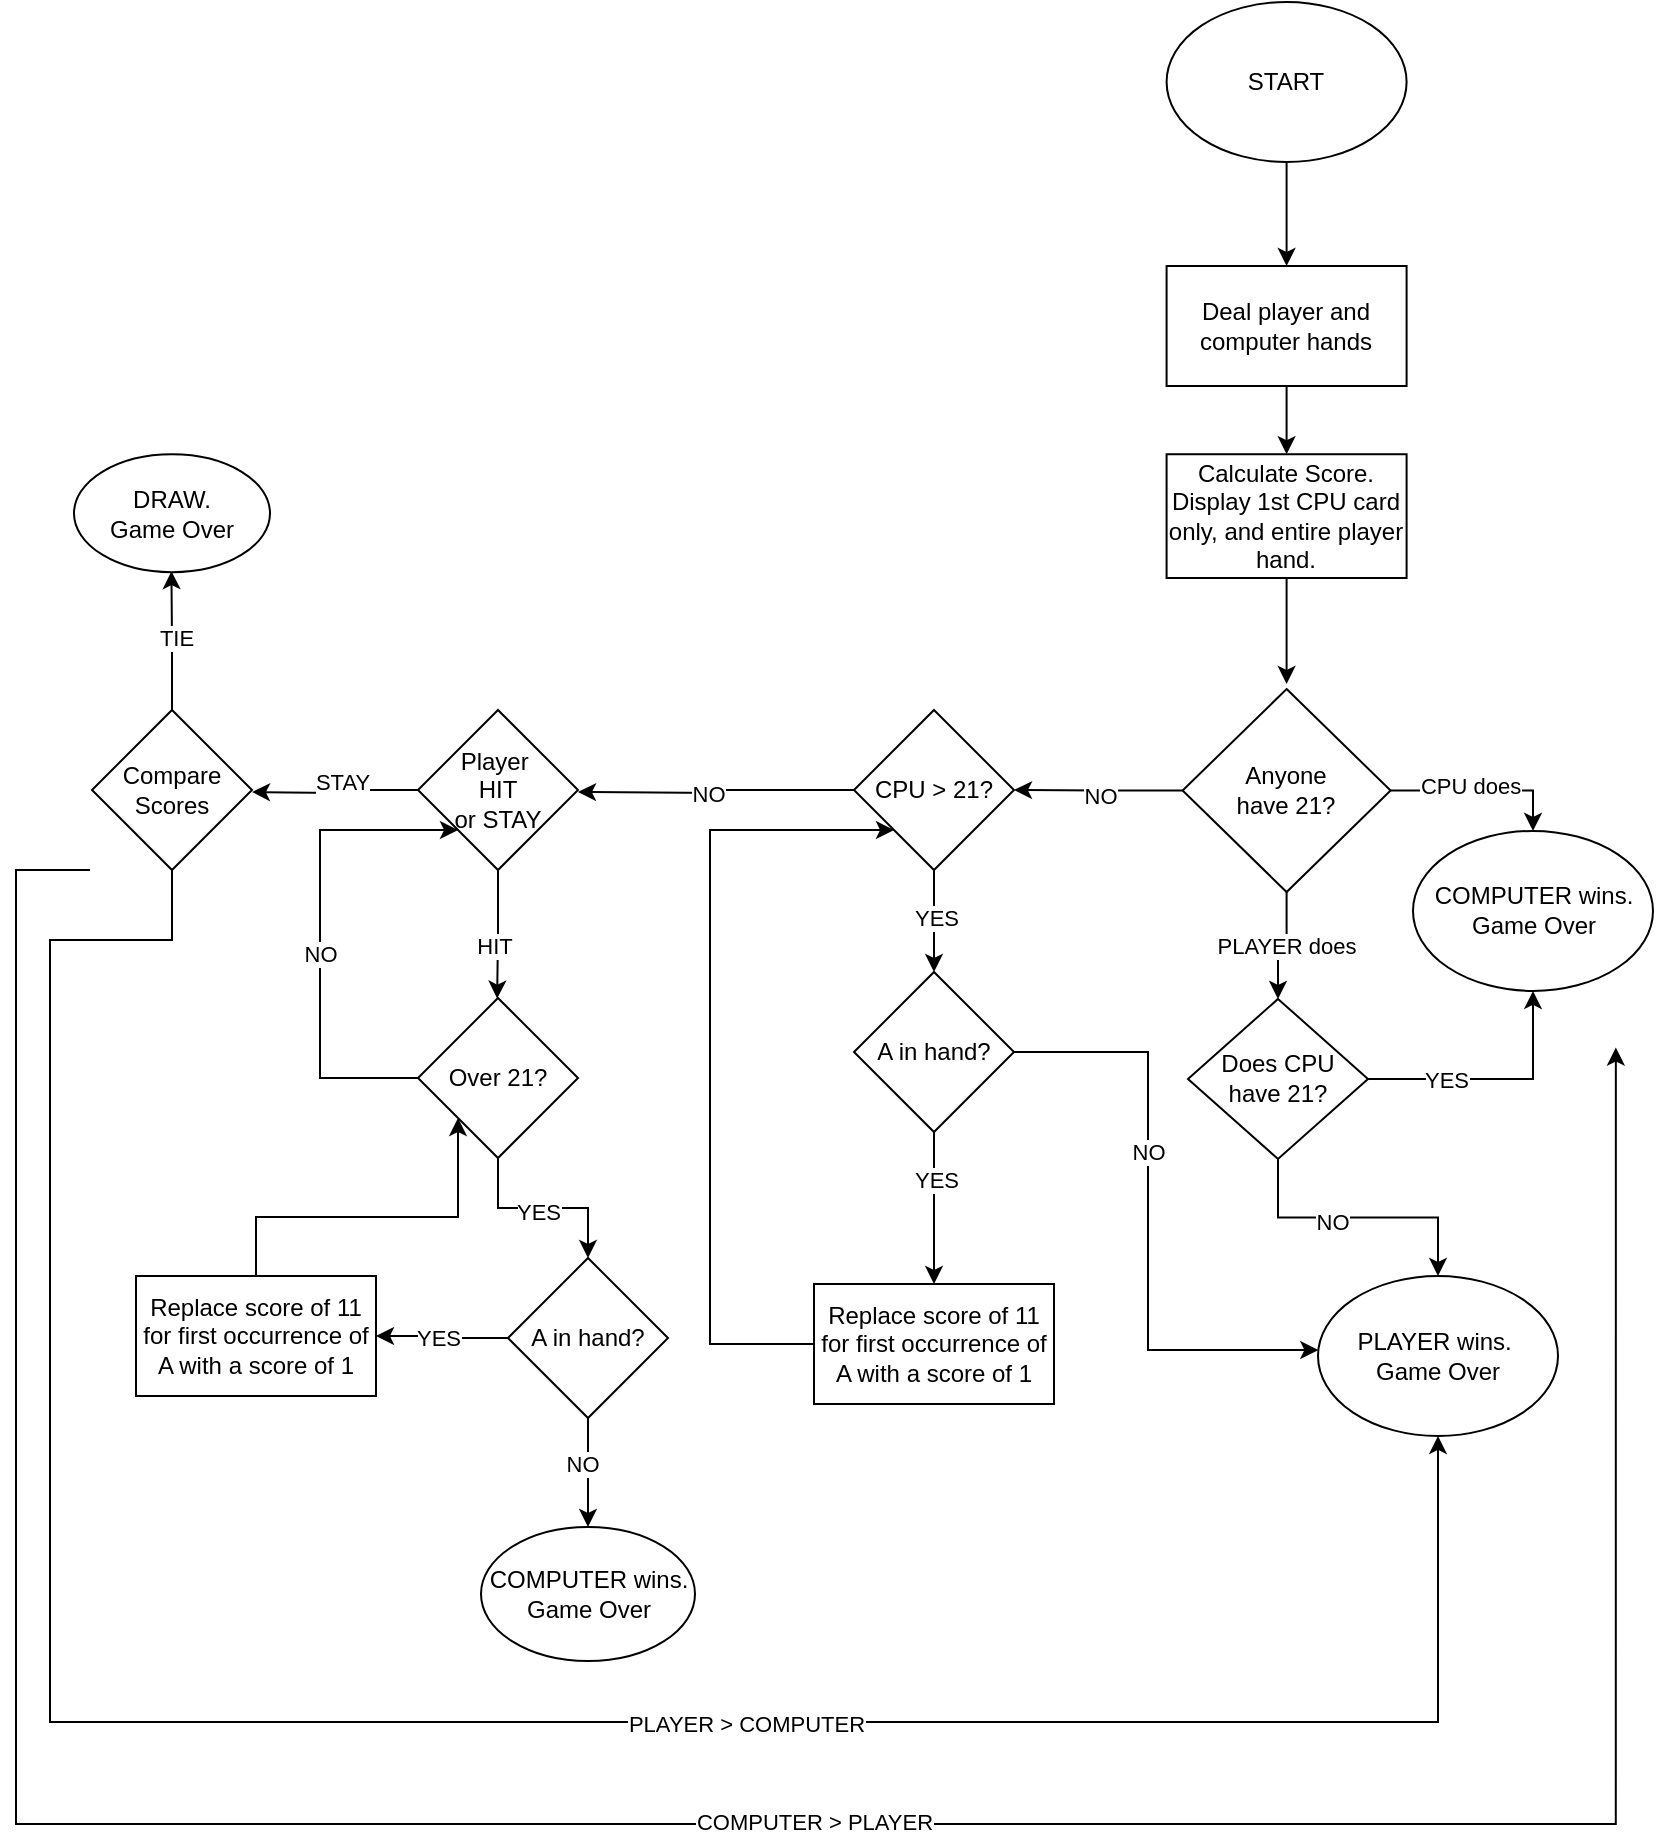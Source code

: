 <mxfile version="24.7.12">
  <diagram id="C5RBs43oDa-KdzZeNtuy" name="Page-1">
    <mxGraphModel dx="1042" dy="533" grid="0" gridSize="10" guides="1" tooltips="1" connect="1" arrows="1" fold="1" page="1" pageScale="1" pageWidth="827" pageHeight="1169" math="0" shadow="0">
      <root>
        <mxCell id="WIyWlLk6GJQsqaUBKTNV-0" />
        <mxCell id="WIyWlLk6GJQsqaUBKTNV-1" parent="WIyWlLk6GJQsqaUBKTNV-0" />
        <mxCell id="bs4N1lReRb0SAH0gP7Xs-4" style="edgeStyle=orthogonalEdgeStyle;rounded=0;orthogonalLoop=1;jettySize=auto;html=1;exitX=0.5;exitY=1;exitDx=0;exitDy=0;entryX=0.5;entryY=0;entryDx=0;entryDy=0;" parent="WIyWlLk6GJQsqaUBKTNV-1" source="bs4N1lReRb0SAH0gP7Xs-0" target="bs4N1lReRb0SAH0gP7Xs-2" edge="1">
          <mxGeometry relative="1" as="geometry" />
        </mxCell>
        <mxCell id="bs4N1lReRb0SAH0gP7Xs-0" value="START" style="ellipse;whiteSpace=wrap;html=1;" parent="WIyWlLk6GJQsqaUBKTNV-1" vertex="1">
          <mxGeometry x="1408.3" y="9" width="120" height="80" as="geometry" />
        </mxCell>
        <mxCell id="bs4N1lReRb0SAH0gP7Xs-1" style="edgeStyle=orthogonalEdgeStyle;rounded=0;orthogonalLoop=1;jettySize=auto;html=1;" parent="WIyWlLk6GJQsqaUBKTNV-1" source="bs4N1lReRb0SAH0gP7Xs-2" target="bs4N1lReRb0SAH0gP7Xs-3" edge="1">
          <mxGeometry relative="1" as="geometry">
            <mxPoint x="1468.3" y="265.117" as="targetPoint" />
          </mxGeometry>
        </mxCell>
        <mxCell id="bs4N1lReRb0SAH0gP7Xs-2" value="Deal player and computer hands" style="rounded=0;whiteSpace=wrap;html=1;" parent="WIyWlLk6GJQsqaUBKTNV-1" vertex="1">
          <mxGeometry x="1408.3" y="140.999" width="120" height="60" as="geometry" />
        </mxCell>
        <mxCell id="bs4N1lReRb0SAH0gP7Xs-3" value="Calculate Score. Display 1st CPU card only, and entire player hand." style="rounded=0;whiteSpace=wrap;html=1;" parent="WIyWlLk6GJQsqaUBKTNV-1" vertex="1">
          <mxGeometry x="1408.3" y="235.12" width="120" height="61.88" as="geometry" />
        </mxCell>
        <mxCell id="bs4N1lReRb0SAH0gP7Xs-5" style="edgeStyle=orthogonalEdgeStyle;rounded=0;orthogonalLoop=1;jettySize=auto;html=1;exitX=1;exitY=0.5;exitDx=0;exitDy=0;entryX=0.5;entryY=0;entryDx=0;entryDy=0;" parent="WIyWlLk6GJQsqaUBKTNV-1" source="bs4N1lReRb0SAH0gP7Xs-10" target="bs4N1lReRb0SAH0gP7Xs-11" edge="1">
          <mxGeometry relative="1" as="geometry">
            <mxPoint x="1636.765" y="394.058" as="targetPoint" />
          </mxGeometry>
        </mxCell>
        <mxCell id="bs4N1lReRb0SAH0gP7Xs-6" value="CPU does" style="edgeLabel;html=1;align=center;verticalAlign=middle;resizable=0;points=[];" parent="bs4N1lReRb0SAH0gP7Xs-5" vertex="1" connectable="0">
          <mxGeometry x="-0.141" y="3" relative="1" as="geometry">
            <mxPoint as="offset" />
          </mxGeometry>
        </mxCell>
        <mxCell id="bs4N1lReRb0SAH0gP7Xs-8" style="edgeStyle=orthogonalEdgeStyle;rounded=0;orthogonalLoop=1;jettySize=auto;html=1;entryX=0.5;entryY=0;entryDx=0;entryDy=0;" parent="WIyWlLk6GJQsqaUBKTNV-1" source="bs4N1lReRb0SAH0gP7Xs-10" target="bs4N1lReRb0SAH0gP7Xs-16" edge="1">
          <mxGeometry relative="1" as="geometry" />
        </mxCell>
        <mxCell id="bs4N1lReRb0SAH0gP7Xs-9" value="PLAYER does" style="edgeLabel;html=1;align=center;verticalAlign=middle;resizable=0;points=[];" parent="bs4N1lReRb0SAH0gP7Xs-8" vertex="1" connectable="0">
          <mxGeometry x="-0.06" y="1" relative="1" as="geometry">
            <mxPoint y="-1" as="offset" />
          </mxGeometry>
        </mxCell>
        <mxCell id="bs4N1lReRb0SAH0gP7Xs-20" style="edgeStyle=orthogonalEdgeStyle;rounded=0;orthogonalLoop=1;jettySize=auto;html=1;" parent="WIyWlLk6GJQsqaUBKTNV-1" source="bs4N1lReRb0SAH0gP7Xs-10" edge="1">
          <mxGeometry relative="1" as="geometry">
            <mxPoint x="1332" y="403" as="targetPoint" />
          </mxGeometry>
        </mxCell>
        <mxCell id="bs4N1lReRb0SAH0gP7Xs-21" value="NO" style="edgeLabel;html=1;align=center;verticalAlign=middle;resizable=0;points=[];" parent="bs4N1lReRb0SAH0gP7Xs-20" vertex="1" connectable="0">
          <mxGeometry x="0.021" y="2" relative="1" as="geometry">
            <mxPoint x="1" as="offset" />
          </mxGeometry>
        </mxCell>
        <mxCell id="bs4N1lReRb0SAH0gP7Xs-10" value="&lt;div&gt;Anyone&lt;/div&gt;&lt;div&gt;have 21?&lt;/div&gt;" style="rhombus;whiteSpace=wrap;html=1;" parent="WIyWlLk6GJQsqaUBKTNV-1" vertex="1">
          <mxGeometry x="1416.3" y="352.53" width="104" height="101.47" as="geometry" />
        </mxCell>
        <mxCell id="bs4N1lReRb0SAH0gP7Xs-11" value="COMPUTER wins.&lt;div&gt;Game Over&lt;/div&gt;" style="ellipse;whiteSpace=wrap;html=1;" parent="WIyWlLk6GJQsqaUBKTNV-1" vertex="1">
          <mxGeometry x="1531.5" y="423.47" width="120" height="80" as="geometry" />
        </mxCell>
        <mxCell id="bs4N1lReRb0SAH0gP7Xs-12" style="edgeStyle=orthogonalEdgeStyle;rounded=0;orthogonalLoop=1;jettySize=auto;html=1;entryX=0.5;entryY=1;entryDx=0;entryDy=0;" parent="WIyWlLk6GJQsqaUBKTNV-1" source="bs4N1lReRb0SAH0gP7Xs-16" target="bs4N1lReRb0SAH0gP7Xs-11" edge="1">
          <mxGeometry relative="1" as="geometry" />
        </mxCell>
        <mxCell id="bs4N1lReRb0SAH0gP7Xs-13" value="YES" style="edgeLabel;html=1;align=center;verticalAlign=middle;resizable=0;points=[];" parent="bs4N1lReRb0SAH0gP7Xs-12" vertex="1" connectable="0">
          <mxGeometry x="-0.386" relative="1" as="geometry">
            <mxPoint as="offset" />
          </mxGeometry>
        </mxCell>
        <mxCell id="bs4N1lReRb0SAH0gP7Xs-14" style="edgeStyle=orthogonalEdgeStyle;rounded=0;orthogonalLoop=1;jettySize=auto;html=1;exitX=0.5;exitY=1;exitDx=0;exitDy=0;" parent="WIyWlLk6GJQsqaUBKTNV-1" source="bs4N1lReRb0SAH0gP7Xs-16" target="bs4N1lReRb0SAH0gP7Xs-17" edge="1">
          <mxGeometry relative="1" as="geometry">
            <mxPoint x="1464.529" y="654.999" as="targetPoint" />
          </mxGeometry>
        </mxCell>
        <mxCell id="bs4N1lReRb0SAH0gP7Xs-15" value="NO" style="edgeLabel;html=1;align=center;verticalAlign=middle;resizable=0;points=[];" parent="bs4N1lReRb0SAH0gP7Xs-14" vertex="1" connectable="0">
          <mxGeometry x="-0.187" y="-2" relative="1" as="geometry">
            <mxPoint as="offset" />
          </mxGeometry>
        </mxCell>
        <mxCell id="bs4N1lReRb0SAH0gP7Xs-16" value="Does CPU&lt;div&gt;have 21?&lt;/div&gt;" style="rhombus;whiteSpace=wrap;html=1;" parent="WIyWlLk6GJQsqaUBKTNV-1" vertex="1">
          <mxGeometry x="1419" y="507.47" width="90" height="80" as="geometry" />
        </mxCell>
        <mxCell id="bs4N1lReRb0SAH0gP7Xs-17" value="PLAYER wins.&amp;nbsp;&lt;br&gt;Game Over" style="ellipse;whiteSpace=wrap;html=1;" parent="WIyWlLk6GJQsqaUBKTNV-1" vertex="1">
          <mxGeometry x="1483.999" y="645.999" width="120" height="80" as="geometry" />
        </mxCell>
        <mxCell id="bs4N1lReRb0SAH0gP7Xs-18" style="edgeStyle=orthogonalEdgeStyle;rounded=0;orthogonalLoop=1;jettySize=auto;html=1;" parent="WIyWlLk6GJQsqaUBKTNV-1" source="bs4N1lReRb0SAH0gP7Xs-3" edge="1">
          <mxGeometry relative="1" as="geometry">
            <mxPoint x="1468.3" y="350" as="targetPoint" />
          </mxGeometry>
        </mxCell>
        <mxCell id="bs4N1lReRb0SAH0gP7Xs-25" style="edgeStyle=orthogonalEdgeStyle;rounded=0;orthogonalLoop=1;jettySize=auto;html=1;entryX=0.5;entryY=0;entryDx=0;entryDy=0;" parent="WIyWlLk6GJQsqaUBKTNV-1" source="bs4N1lReRb0SAH0gP7Xs-22" target="bs4N1lReRb0SAH0gP7Xs-24" edge="1">
          <mxGeometry relative="1" as="geometry" />
        </mxCell>
        <mxCell id="bs4N1lReRb0SAH0gP7Xs-32" value="YES" style="edgeLabel;html=1;align=center;verticalAlign=middle;resizable=0;points=[];" parent="bs4N1lReRb0SAH0gP7Xs-25" vertex="1" connectable="0">
          <mxGeometry x="-0.053" y="1" relative="1" as="geometry">
            <mxPoint as="offset" />
          </mxGeometry>
        </mxCell>
        <mxCell id="bs4N1lReRb0SAH0gP7Xs-33" style="edgeStyle=orthogonalEdgeStyle;rounded=0;orthogonalLoop=1;jettySize=auto;html=1;exitX=0;exitY=0.5;exitDx=0;exitDy=0;" parent="WIyWlLk6GJQsqaUBKTNV-1" source="bs4N1lReRb0SAH0gP7Xs-22" edge="1">
          <mxGeometry relative="1" as="geometry">
            <mxPoint x="1114" y="404" as="targetPoint" />
          </mxGeometry>
        </mxCell>
        <mxCell id="bs4N1lReRb0SAH0gP7Xs-34" value="NO" style="edgeLabel;html=1;align=center;verticalAlign=middle;resizable=0;points=[];" parent="bs4N1lReRb0SAH0gP7Xs-33" vertex="1" connectable="0">
          <mxGeometry x="0.058" relative="1" as="geometry">
            <mxPoint x="-1" as="offset" />
          </mxGeometry>
        </mxCell>
        <mxCell id="bs4N1lReRb0SAH0gP7Xs-22" value="CPU &amp;gt; 21?" style="rhombus;whiteSpace=wrap;html=1;" parent="WIyWlLk6GJQsqaUBKTNV-1" vertex="1">
          <mxGeometry x="1252" y="363" width="80" height="80" as="geometry" />
        </mxCell>
        <mxCell id="bs4N1lReRb0SAH0gP7Xs-27" style="edgeStyle=orthogonalEdgeStyle;rounded=0;orthogonalLoop=1;jettySize=auto;html=1;" parent="WIyWlLk6GJQsqaUBKTNV-1" source="bs4N1lReRb0SAH0gP7Xs-24" target="bs4N1lReRb0SAH0gP7Xs-17" edge="1">
          <mxGeometry relative="1" as="geometry">
            <Array as="points">
              <mxPoint x="1399" y="534" />
              <mxPoint x="1399" y="683" />
            </Array>
          </mxGeometry>
        </mxCell>
        <mxCell id="bs4N1lReRb0SAH0gP7Xs-28" value="NO" style="edgeLabel;html=1;align=center;verticalAlign=middle;resizable=0;points=[];" parent="bs4N1lReRb0SAH0gP7Xs-27" vertex="1" connectable="0">
          <mxGeometry x="-0.231" relative="1" as="geometry">
            <mxPoint y="1" as="offset" />
          </mxGeometry>
        </mxCell>
        <mxCell id="bs4N1lReRb0SAH0gP7Xs-29" style="edgeStyle=orthogonalEdgeStyle;rounded=0;orthogonalLoop=1;jettySize=auto;html=1;exitX=0.5;exitY=1;exitDx=0;exitDy=0;entryX=0.5;entryY=0;entryDx=0;entryDy=0;" parent="WIyWlLk6GJQsqaUBKTNV-1" source="bs4N1lReRb0SAH0gP7Xs-24" target="bs4N1lReRb0SAH0gP7Xs-30" edge="1">
          <mxGeometry relative="1" as="geometry">
            <mxPoint x="1291.429" y="625.429" as="targetPoint" />
          </mxGeometry>
        </mxCell>
        <mxCell id="bs4N1lReRb0SAH0gP7Xs-31" value="YES" style="edgeLabel;html=1;align=center;verticalAlign=middle;resizable=0;points=[];" parent="bs4N1lReRb0SAH0gP7Xs-29" vertex="1" connectable="0">
          <mxGeometry x="-0.38" y="1" relative="1" as="geometry">
            <mxPoint as="offset" />
          </mxGeometry>
        </mxCell>
        <mxCell id="bs4N1lReRb0SAH0gP7Xs-24" value="A in hand?" style="rhombus;whiteSpace=wrap;html=1;" parent="WIyWlLk6GJQsqaUBKTNV-1" vertex="1">
          <mxGeometry x="1252" y="494" width="80" height="80" as="geometry" />
        </mxCell>
        <mxCell id="bs4N1lReRb0SAH0gP7Xs-35" style="edgeStyle=orthogonalEdgeStyle;rounded=0;orthogonalLoop=1;jettySize=auto;html=1;exitX=0;exitY=0.5;exitDx=0;exitDy=0;entryX=0;entryY=1;entryDx=0;entryDy=0;" parent="WIyWlLk6GJQsqaUBKTNV-1" source="bs4N1lReRb0SAH0gP7Xs-30" target="bs4N1lReRb0SAH0gP7Xs-22" edge="1">
          <mxGeometry relative="1" as="geometry">
            <Array as="points">
              <mxPoint x="1180" y="680" />
              <mxPoint x="1180" y="423" />
            </Array>
          </mxGeometry>
        </mxCell>
        <mxCell id="bs4N1lReRb0SAH0gP7Xs-30" value="Replace score of 11 for first occurrence of A with a score of 1" style="rounded=0;whiteSpace=wrap;html=1;" parent="WIyWlLk6GJQsqaUBKTNV-1" vertex="1">
          <mxGeometry x="1232" y="650" width="120" height="60" as="geometry" />
        </mxCell>
        <mxCell id="bs4N1lReRb0SAH0gP7Xs-38" style="edgeStyle=orthogonalEdgeStyle;rounded=0;orthogonalLoop=1;jettySize=auto;html=1;exitX=0;exitY=0.5;exitDx=0;exitDy=0;" parent="WIyWlLk6GJQsqaUBKTNV-1" source="bs4N1lReRb0SAH0gP7Xs-36" edge="1">
          <mxGeometry relative="1" as="geometry">
            <mxPoint x="951" y="404" as="targetPoint" />
          </mxGeometry>
        </mxCell>
        <mxCell id="bs4N1lReRb0SAH0gP7Xs-39" value="STAY" style="edgeLabel;html=1;align=center;verticalAlign=middle;resizable=0;points=[];" parent="bs4N1lReRb0SAH0gP7Xs-38" vertex="1" connectable="0">
          <mxGeometry x="-0.045" y="-2" relative="1" as="geometry">
            <mxPoint x="2" y="-2" as="offset" />
          </mxGeometry>
        </mxCell>
        <mxCell id="bs4N1lReRb0SAH0gP7Xs-50" style="edgeStyle=orthogonalEdgeStyle;rounded=0;orthogonalLoop=1;jettySize=auto;html=1;exitX=0.5;exitY=1;exitDx=0;exitDy=0;" parent="WIyWlLk6GJQsqaUBKTNV-1" source="bs4N1lReRb0SAH0gP7Xs-36" edge="1">
          <mxGeometry relative="1" as="geometry">
            <mxPoint x="1073.571" y="507.286" as="targetPoint" />
          </mxGeometry>
        </mxCell>
        <mxCell id="bs4N1lReRb0SAH0gP7Xs-51" value="HIT" style="edgeLabel;html=1;align=center;verticalAlign=middle;resizable=0;points=[];" parent="bs4N1lReRb0SAH0gP7Xs-50" vertex="1" connectable="0">
          <mxGeometry x="0.167" y="-2" relative="1" as="geometry">
            <mxPoint as="offset" />
          </mxGeometry>
        </mxCell>
        <mxCell id="bs4N1lReRb0SAH0gP7Xs-36" value="Player&amp;nbsp;&lt;div&gt;HIT&lt;div&gt;or STAY&lt;/div&gt;&lt;/div&gt;" style="rhombus;whiteSpace=wrap;html=1;" parent="WIyWlLk6GJQsqaUBKTNV-1" vertex="1">
          <mxGeometry x="1034" y="363" width="80" height="80" as="geometry" />
        </mxCell>
        <mxCell id="bs4N1lReRb0SAH0gP7Xs-43" style="edgeStyle=orthogonalEdgeStyle;rounded=0;orthogonalLoop=1;jettySize=auto;html=1;entryX=0.5;entryY=1;entryDx=0;entryDy=0;" parent="WIyWlLk6GJQsqaUBKTNV-1" source="bs4N1lReRb0SAH0gP7Xs-40" target="bs4N1lReRb0SAH0gP7Xs-17" edge="1">
          <mxGeometry relative="1" as="geometry">
            <Array as="points">
              <mxPoint x="911" y="478" />
              <mxPoint x="850" y="478" />
              <mxPoint x="850" y="869" />
              <mxPoint x="1544" y="869" />
            </Array>
          </mxGeometry>
        </mxCell>
        <mxCell id="bs4N1lReRb0SAH0gP7Xs-44" value="PLAYER &amp;gt; COMPUTER" style="edgeLabel;html=1;align=center;verticalAlign=middle;resizable=0;points=[];" parent="bs4N1lReRb0SAH0gP7Xs-43" vertex="1" connectable="0">
          <mxGeometry x="0.261" y="-1" relative="1" as="geometry">
            <mxPoint as="offset" />
          </mxGeometry>
        </mxCell>
        <mxCell id="bs4N1lReRb0SAH0gP7Xs-45" style="edgeStyle=orthogonalEdgeStyle;rounded=0;orthogonalLoop=1;jettySize=auto;html=1;entryX=1;entryY=1;entryDx=0;entryDy=0;" parent="WIyWlLk6GJQsqaUBKTNV-1" edge="1">
          <mxGeometry relative="1" as="geometry">
            <Array as="points">
              <mxPoint x="833" y="443" />
              <mxPoint x="833" y="920" />
              <mxPoint x="1633" y="920" />
            </Array>
            <mxPoint x="870" y="443" as="sourcePoint" />
            <mxPoint x="1632.926" y="531.754" as="targetPoint" />
          </mxGeometry>
        </mxCell>
        <mxCell id="bs4N1lReRb0SAH0gP7Xs-46" value="COMPUTER &amp;gt; PLAYER" style="edgeLabel;html=1;align=center;verticalAlign=middle;resizable=0;points=[];" parent="bs4N1lReRb0SAH0gP7Xs-45" vertex="1" connectable="0">
          <mxGeometry x="0.072" y="1" relative="1" as="geometry">
            <mxPoint as="offset" />
          </mxGeometry>
        </mxCell>
        <mxCell id="bs4N1lReRb0SAH0gP7Xs-47" style="edgeStyle=orthogonalEdgeStyle;rounded=0;orthogonalLoop=1;jettySize=auto;html=1;exitX=0.5;exitY=0;exitDx=0;exitDy=0;" parent="WIyWlLk6GJQsqaUBKTNV-1" source="bs4N1lReRb0SAH0gP7Xs-40" edge="1">
          <mxGeometry relative="1" as="geometry">
            <mxPoint x="910.714" y="293.571" as="targetPoint" />
          </mxGeometry>
        </mxCell>
        <mxCell id="bs4N1lReRb0SAH0gP7Xs-48" value="TIE" style="edgeLabel;html=1;align=center;verticalAlign=middle;resizable=0;points=[];" parent="bs4N1lReRb0SAH0gP7Xs-47" vertex="1" connectable="0">
          <mxGeometry x="-0.023" y="5" relative="1" as="geometry">
            <mxPoint x="2" y="3" as="offset" />
          </mxGeometry>
        </mxCell>
        <mxCell id="bs4N1lReRb0SAH0gP7Xs-40" value="Compare&lt;div&gt;Scores&lt;/div&gt;" style="rhombus;whiteSpace=wrap;html=1;" parent="WIyWlLk6GJQsqaUBKTNV-1" vertex="1">
          <mxGeometry x="871" y="363" width="80" height="80" as="geometry" />
        </mxCell>
        <mxCell id="bs4N1lReRb0SAH0gP7Xs-49" value="DRAW.&lt;br&gt;Game Over" style="ellipse;whiteSpace=wrap;html=1;" parent="WIyWlLk6GJQsqaUBKTNV-1" vertex="1">
          <mxGeometry x="862" y="235.12" width="98" height="59" as="geometry" />
        </mxCell>
        <mxCell id="bs4N1lReRb0SAH0gP7Xs-54" style="edgeStyle=orthogonalEdgeStyle;rounded=0;orthogonalLoop=1;jettySize=auto;html=1;entryX=0;entryY=1;entryDx=0;entryDy=0;" parent="WIyWlLk6GJQsqaUBKTNV-1" source="bs4N1lReRb0SAH0gP7Xs-53" target="bs4N1lReRb0SAH0gP7Xs-36" edge="1">
          <mxGeometry relative="1" as="geometry">
            <Array as="points">
              <mxPoint x="985" y="547" />
              <mxPoint x="985" y="423" />
            </Array>
          </mxGeometry>
        </mxCell>
        <mxCell id="bs4N1lReRb0SAH0gP7Xs-55" value="NO" style="edgeLabel;html=1;align=center;verticalAlign=middle;resizable=0;points=[];" parent="bs4N1lReRb0SAH0gP7Xs-54" vertex="1" connectable="0">
          <mxGeometry x="-0.08" relative="1" as="geometry">
            <mxPoint as="offset" />
          </mxGeometry>
        </mxCell>
        <mxCell id="bs4N1lReRb0SAH0gP7Xs-56" style="edgeStyle=orthogonalEdgeStyle;rounded=0;orthogonalLoop=1;jettySize=auto;html=1;exitX=0.5;exitY=1;exitDx=0;exitDy=0;" parent="WIyWlLk6GJQsqaUBKTNV-1" source="bs4N1lReRb0SAH0gP7Xs-53" target="bs4N1lReRb0SAH0gP7Xs-58" edge="1">
          <mxGeometry relative="1" as="geometry">
            <mxPoint x="1073.571" y="645.572" as="targetPoint" />
          </mxGeometry>
        </mxCell>
        <mxCell id="bs4N1lReRb0SAH0gP7Xs-57" value="YES" style="edgeLabel;html=1;align=center;verticalAlign=middle;resizable=0;points=[];" parent="bs4N1lReRb0SAH0gP7Xs-56" vertex="1" connectable="0">
          <mxGeometry x="-0.056" y="-1" relative="1" as="geometry">
            <mxPoint y="1" as="offset" />
          </mxGeometry>
        </mxCell>
        <mxCell id="bs4N1lReRb0SAH0gP7Xs-53" value="Over 21?" style="rhombus;whiteSpace=wrap;html=1;" parent="WIyWlLk6GJQsqaUBKTNV-1" vertex="1">
          <mxGeometry x="1034" y="507" width="80" height="80" as="geometry" />
        </mxCell>
        <mxCell id="bs4N1lReRb0SAH0gP7Xs-60" style="edgeStyle=orthogonalEdgeStyle;rounded=0;orthogonalLoop=1;jettySize=auto;html=1;entryX=0.5;entryY=0;entryDx=0;entryDy=0;" parent="WIyWlLk6GJQsqaUBKTNV-1" source="bs4N1lReRb0SAH0gP7Xs-58" target="bs4N1lReRb0SAH0gP7Xs-59" edge="1">
          <mxGeometry relative="1" as="geometry" />
        </mxCell>
        <mxCell id="bs4N1lReRb0SAH0gP7Xs-61" value="NO" style="edgeLabel;html=1;align=center;verticalAlign=middle;resizable=0;points=[];" parent="bs4N1lReRb0SAH0gP7Xs-60" vertex="1" connectable="0">
          <mxGeometry x="-0.177" y="-3" relative="1" as="geometry">
            <mxPoint as="offset" />
          </mxGeometry>
        </mxCell>
        <mxCell id="bs4N1lReRb0SAH0gP7Xs-58" value="A in hand?" style="rhombus;whiteSpace=wrap;html=1;" parent="WIyWlLk6GJQsqaUBKTNV-1" vertex="1">
          <mxGeometry x="1079" y="637" width="80" height="80" as="geometry" />
        </mxCell>
        <mxCell id="bs4N1lReRb0SAH0gP7Xs-59" value="COMPUTER wins.&lt;br&gt;&lt;div&gt;Game Over&lt;/div&gt;" style="ellipse;whiteSpace=wrap;html=1;" parent="WIyWlLk6GJQsqaUBKTNV-1" vertex="1">
          <mxGeometry x="1065.5" y="771.5" width="107" height="67" as="geometry" />
        </mxCell>
        <mxCell id="bs4N1lReRb0SAH0gP7Xs-65" value="" style="edgeStyle=orthogonalEdgeStyle;rounded=0;orthogonalLoop=1;jettySize=auto;html=1;exitX=0;exitY=0.5;exitDx=0;exitDy=0;" parent="WIyWlLk6GJQsqaUBKTNV-1" source="bs4N1lReRb0SAH0gP7Xs-58" target="bs4N1lReRb0SAH0gP7Xs-64" edge="1">
          <mxGeometry relative="1" as="geometry">
            <mxPoint x="964" y="683" as="targetPoint" />
            <mxPoint x="1079" y="677" as="sourcePoint" />
          </mxGeometry>
        </mxCell>
        <mxCell id="bs4N1lReRb0SAH0gP7Xs-66" value="YES" style="edgeLabel;html=1;align=center;verticalAlign=middle;resizable=0;points=[];" parent="bs4N1lReRb0SAH0gP7Xs-65" vertex="1" connectable="0">
          <mxGeometry x="-0.007" y="2" relative="1" as="geometry">
            <mxPoint as="offset" />
          </mxGeometry>
        </mxCell>
        <mxCell id="bs4N1lReRb0SAH0gP7Xs-67" style="edgeStyle=orthogonalEdgeStyle;rounded=0;orthogonalLoop=1;jettySize=auto;html=1;exitX=0.5;exitY=0;exitDx=0;exitDy=0;entryX=0;entryY=1;entryDx=0;entryDy=0;" parent="WIyWlLk6GJQsqaUBKTNV-1" source="bs4N1lReRb0SAH0gP7Xs-64" target="bs4N1lReRb0SAH0gP7Xs-53" edge="1">
          <mxGeometry relative="1" as="geometry" />
        </mxCell>
        <mxCell id="bs4N1lReRb0SAH0gP7Xs-64" value="Replace score of 11 for first occurrence of A with a score of 1" style="rounded=0;whiteSpace=wrap;html=1;" parent="WIyWlLk6GJQsqaUBKTNV-1" vertex="1">
          <mxGeometry x="893" y="646" width="120" height="60" as="geometry" />
        </mxCell>
      </root>
    </mxGraphModel>
  </diagram>
</mxfile>
